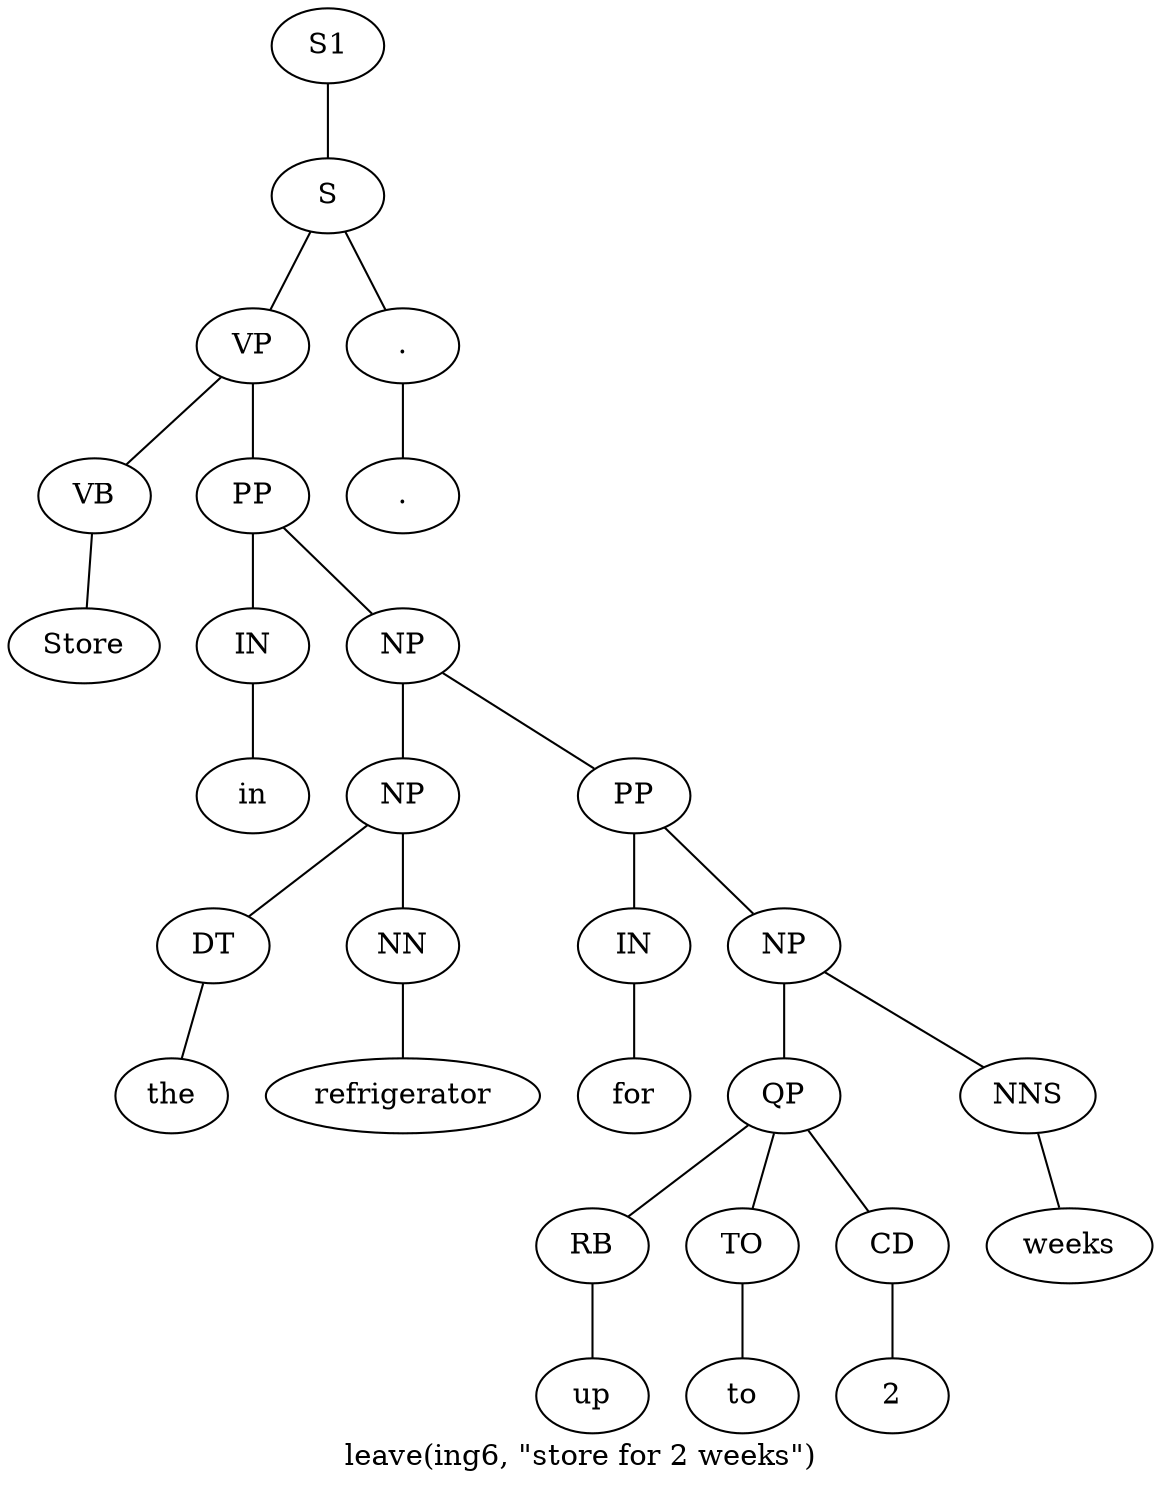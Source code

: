 graph SyntaxGraph {
	label = "leave(ing6, \"store for 2 weeks\")";
	Node0 [label="S1"];
	Node1 [label="S"];
	Node2 [label="VP"];
	Node3 [label="VB"];
	Node4 [label="Store"];
	Node5 [label="PP"];
	Node6 [label="IN"];
	Node7 [label="in"];
	Node8 [label="NP"];
	Node9 [label="NP"];
	Node10 [label="DT"];
	Node11 [label="the"];
	Node12 [label="NN"];
	Node13 [label="refrigerator"];
	Node14 [label="PP"];
	Node15 [label="IN"];
	Node16 [label="for"];
	Node17 [label="NP"];
	Node18 [label="QP"];
	Node19 [label="RB"];
	Node20 [label="up"];
	Node21 [label="TO"];
	Node22 [label="to"];
	Node23 [label="CD"];
	Node24 [label="2"];
	Node25 [label="NNS"];
	Node26 [label="weeks"];
	Node27 [label="."];
	Node28 [label="."];

	Node0 -- Node1;
	Node1 -- Node2;
	Node1 -- Node27;
	Node2 -- Node3;
	Node2 -- Node5;
	Node3 -- Node4;
	Node5 -- Node6;
	Node5 -- Node8;
	Node6 -- Node7;
	Node8 -- Node9;
	Node8 -- Node14;
	Node9 -- Node10;
	Node9 -- Node12;
	Node10 -- Node11;
	Node12 -- Node13;
	Node14 -- Node15;
	Node14 -- Node17;
	Node15 -- Node16;
	Node17 -- Node18;
	Node17 -- Node25;
	Node18 -- Node19;
	Node18 -- Node21;
	Node18 -- Node23;
	Node19 -- Node20;
	Node21 -- Node22;
	Node23 -- Node24;
	Node25 -- Node26;
	Node27 -- Node28;
}